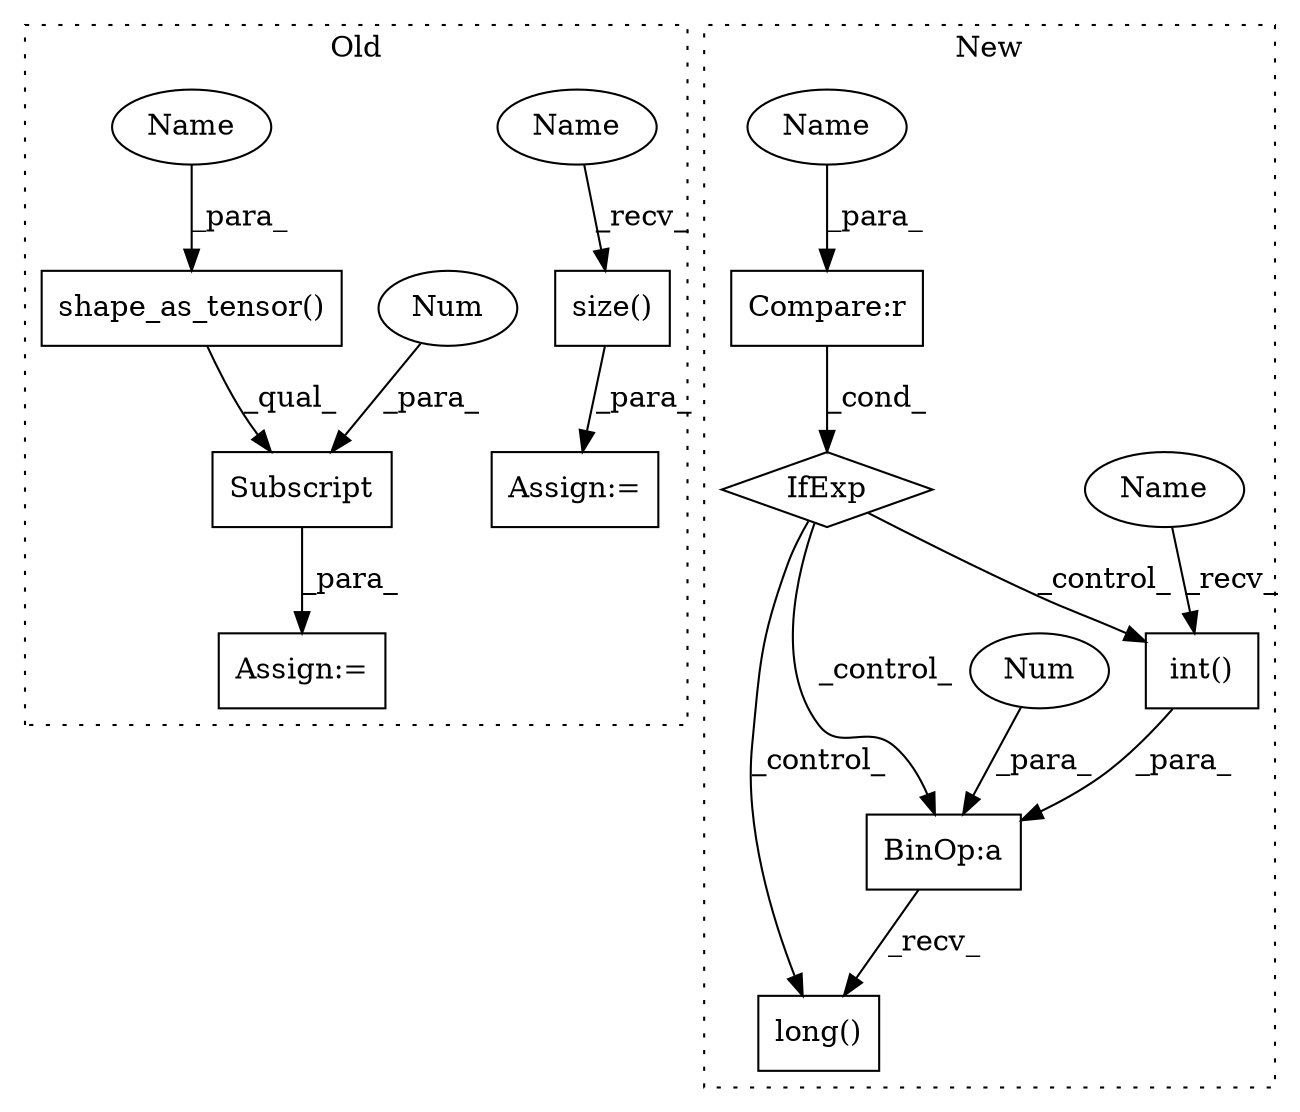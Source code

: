 digraph G {
subgraph cluster0 {
1 [label="size()" a="75" s="2253" l="12" shape="box"];
3 [label="Assign:=" a="68" s="2241" l="12" shape="box"];
9 [label="shape_as_tensor()" a="75" s="2977,3019" l="37,1" shape="box"];
10 [label="Subscript" a="63" s="2977,0" l="46,0" shape="box"];
11 [label="Num" a="76" s="3021" l="1" shape="ellipse"];
12 [label="Assign:=" a="68" s="2974" l="3" shape="box"];
13 [label="Name" a="87" s="2253" l="5" shape="ellipse"];
14 [label="Name" a="87" s="3014" l="5" shape="ellipse"];
label = "Old";
style="dotted";
}
subgraph cluster1 {
2 [label="IfExp" a="51" s="2873,2897" l="4,6" shape="diamond"];
4 [label="Compare:r" a="40" s="2877" l="20" shape="box"];
5 [label="BinOp:a" a="82" s="2861" l="3" shape="box"];
6 [label="int()" a="75" s="2847" l="14" shape="box"];
7 [label="long()" a="75" s="2846" l="27" shape="box"];
8 [label="Num" a="76" s="2864" l="1" shape="ellipse"];
15 [label="Name" a="87" s="2877" l="8" shape="ellipse"];
16 [label="Name" a="87" s="2847" l="8" shape="ellipse"];
label = "New";
style="dotted";
}
1 -> 3 [label="_para_"];
2 -> 6 [label="_control_"];
2 -> 7 [label="_control_"];
2 -> 5 [label="_control_"];
4 -> 2 [label="_cond_"];
5 -> 7 [label="_recv_"];
6 -> 5 [label="_para_"];
8 -> 5 [label="_para_"];
9 -> 10 [label="_qual_"];
10 -> 12 [label="_para_"];
11 -> 10 [label="_para_"];
13 -> 1 [label="_recv_"];
14 -> 9 [label="_para_"];
15 -> 4 [label="_para_"];
16 -> 6 [label="_recv_"];
}
